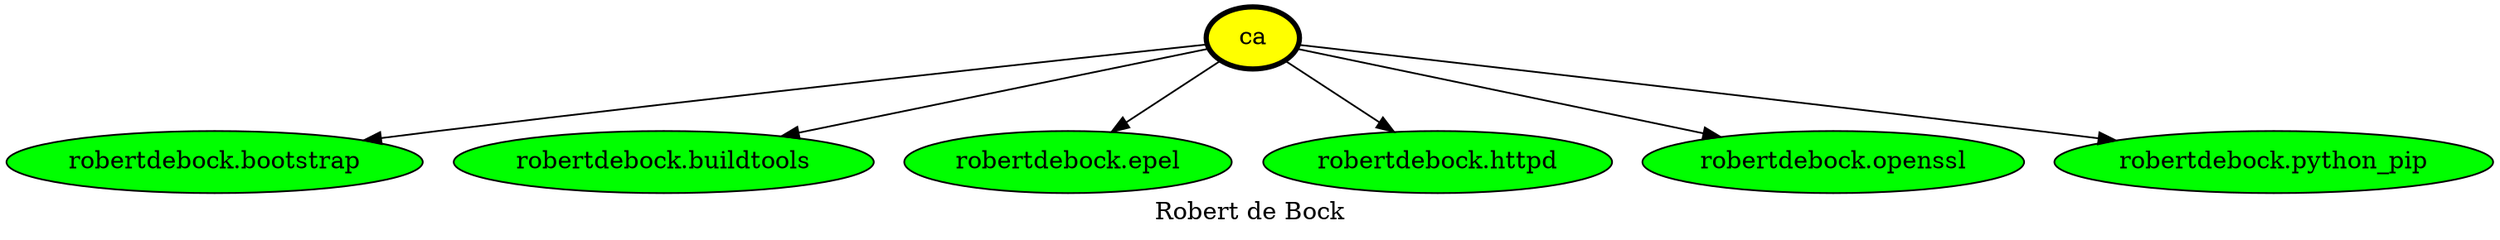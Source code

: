 digraph PhiloDilemma {
  label = "Robert de Bock" ;
  overlap=false
  {
    "ca" [fillcolor=yellow style=filled penwidth=3]
    "robertdebock.bootstrap" [fillcolor=green style=filled]
    "robertdebock.buildtools" [fillcolor=green style=filled]
    "robertdebock.epel" [fillcolor=green style=filled]
    "robertdebock.httpd" [fillcolor=green style=filled]
    "robertdebock.openssl" [fillcolor=green style=filled]
    "robertdebock.python_pip" [fillcolor=green style=filled]
  }
  "ca" -> "robertdebock.bootstrap"
  "ca" -> "robertdebock.buildtools"
  "ca" -> "robertdebock.epel"
  "ca" -> "robertdebock.httpd"
  "ca" -> "robertdebock.openssl"
  "ca" -> "robertdebock.python_pip"
}
